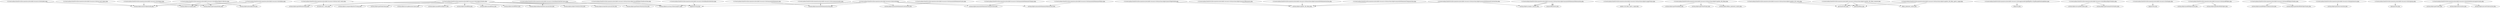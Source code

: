 digraph G {
  "C:\\Users\\sebas\\OneDrive\\Documentos\\sites\\bdd-ressource-brie\\accueil_depot.php" -> "actions/objets/insertObjetDsDb.php";
  "C:\\Users\\sebas\\OneDrive\\Documentos\\sites\\bdd-ressource-brie\\accueil_vente.php" -> "actions/objets/getDBVenteTemp.php";
  "C:\\Users\\sebas\\OneDrive\\Documentos\\sites\\bdd-ressource-brie\\accueil_vente.php" -> "actions/objets/bilanticketDeCaisseAction.php";
  "C:\\Users\\sebas\\OneDrive\\Documentos\\sites\\bdd-ressource-brie\\accueil_vente.php" -> "includes/nav_vente.php";
  "C:\\Users\\sebas\\OneDrive\\Documentos\\sites\\bdd-ressource-brie\\actions\\objets\\insertObjetDsDb.php" -> "actions/objets/update_db_bilan.php";
  "C:\\Users\\sebas\\OneDrive\\Documentos\\sites\\bdd-ressource-brie\\actions\\objets\\meansOfPayment.php" -> "actions/objets/update_db_bilan.php";
  "C:\\Users\\sebas\\OneDrive\\Documentos\\sites\\bdd-ressource-brie\\actions\\objets\\modifObjetsVendusAction.php" -> "actions/objets/currencyToDecimalFct.php";
  "C:\\Users\\sebas\\OneDrive\\Documentos\\sites\\bdd-ressource-brie\\actions\\objets\\moyenDePaiementAction.php" -> "actions/objets/update_db_bilan.php";
  "C:\\Users\\sebas\\OneDrive\\Documentos\\sites\\bdd-ressource-brie\\actions\\objets\\moyenDePaiementCarteAction.php" -> "actions/objets/compte_transac.php";
  "C:\\Users\\sebas\\OneDrive\\Documentos\\sites\\bdd-ressource-brie\\actions\\objets\\moyenDePaiementCarteAction.php" -> "actions/objets/update_db_bilan.php";
  "C:\\Users\\sebas\\OneDrive\\Documentos\\sites\\bdd-ressource-brie\\actions\\objets\\moyenDePaiementChequeAction.php" -> "actions/objets/update_db_bilan.php";
  "C:\\Users\\sebas\\OneDrive\\Documentos\\sites\\bdd-ressource-brie\\actions\\objets\\moyenDePaiementMixteAction.php" -> "actions/objets/compte_transac.php";
  "C:\\Users\\sebas\\OneDrive\\Documentos\\sites\\bdd-ressource-brie\\actions\\objets\\moyenDePaiementMixteAction.php" -> "meansOfPayment.php";
  "C:\\Users\\sebas\\OneDrive\\Documentos\\sites\\bdd-ressource-brie\\actions\\objets\\moyenDePaiementMixteAction.php" -> "actions/objets/compte_transac.php";
  "C:\\Users\\sebas\\OneDrive\\Documentos\\sites\\bdd-ressource-brie\\actions\\objets\\moyenDePaiementMixteAction.php" -> "meansOfPayment.php";
  "C:\\Users\\sebas\\OneDrive\\Documentos\\sites\\bdd-ressource-brie\\actions\\objets\\supprVente.php" -> "update_db_bilan_apres_suppr.php";
  "C:\\Users\\sebas\\OneDrive\\Documentos\\sites\\bdd-ressource-brie\\actions\\objets\\update_db_bilan.php" -> "actions/objets/getPoidsBilan.php";
  "C:\\Users\\sebas\\OneDrive\\Documentos\\sites\\bdd-ressource-brie\\actions\\objets\\update_db_bilan.php" -> "actions/objets/getTotalTicket.php";
  "C:\\Users\\sebas\\OneDrive\\Documentos\\sites\\bdd-ressource-brie\\actions\\objets\\update_db_bilan.php" -> "actions/objets/Bilan_paiement_mixte.php";
  "C:\\Users\\sebas\\OneDrive\\Documentos\\sites\\bdd-ressource-brie\\actions\\objets\\update_db_bilan_apres_suppr.php" -> "getPoidsBilan.php";
  "C:\\Users\\sebas\\OneDrive\\Documentos\\sites\\bdd-ressource-brie\\actions\\objets\\update_db_bilan_apres_suppr.php" -> "getTotalTicket.php";
  "C:\\Users\\sebas\\OneDrive\\Documentos\\sites\\bdd-ressource-brie\\actions\\objets\\update_db_bilan_apres_suppr.php" -> "Bilan_paiement_mixte.php";
  "C:\\Users\\sebas\\OneDrive\\Documentos\\sites\\bdd-ressource-brie\\actions\\objets\\update_db_bilan_manuel.php" -> "getPoidsBilan.php";
  "C:\\Users\\sebas\\OneDrive\\Documentos\\sites\\bdd-ressource-brie\\actions\\objets\\update_db_bilan_manuel.php" -> "getTotalTicket.php";
  "C:\\Users\\sebas\\OneDrive\\Documentos\\sites\\bdd-ressource-brie\\actions\\objets\\update_db_bilan_manuel.php" -> "Bilan_paiement_mixte.php";
  "C:\\Users\\sebas\\OneDrive\\Documentos\\sites\\bdd-ressource-brie\\actions\\objets\\update_db_vente.php" -> "getPoidsBilan.php";
  "C:\\Users\\sebas\\OneDrive\\Documentos\\sites\\bdd-ressource-brie\\actions\\objets\\update_db_vente.php" -> "getTotalTicket.php";
  "C:\\Users\\sebas\\OneDrive\\Documentos\\sites\\bdd-ressource-brie\\app\\models\\fpdf\\fpdf\\src\\Fpdf\\makefont\\makefont.php" -> "ttfparser.php";
  "C:\\Users\\sebas\\OneDrive\\Documentos\\sites\\bdd-ressource-brie\\bilan.php" -> "actions/objets/insertObjetDsDb.php";
  "C:\\Users\\sebas\\OneDrive\\Documentos\\sites\\bdd-ressource-brie\\bilan.php" -> "actions/objets/recupDb.php";
  "C:\\Users\\sebas\\OneDrive\\Documentos\\sites\\bdd-ressource-brie\\bilan.php" -> "actions/objets/getSommePoids.php";
  "C:\\Users\\sebas\\OneDrive\\Documentos\\sites\\bdd-ressource-brie\\bilan.php" -> "actions/objets/miseAJourDb.php";
  "C:\\Users\\sebas\\OneDrive\\Documentos\\sites\\bdd-ressource-brie\\bilanDechetterie.php" -> "app/bootstrap.php";
  "C:\\Users\\sebas\\OneDrive\\Documentos\\sites\\bdd-ressource-brie\\BilanObjetsCollectes.php" -> "actions/objets/insertObjetDsDb.php";
  "C:\\Users\\sebas\\OneDrive\\Documentos\\sites\\bdd-ressource-brie\\BilanObjetsCollectes.php" -> "actions/objets/recupDb.php";
  "C:\\Users\\sebas\\OneDrive\\Documentos\\sites\\bdd-ressource-brie\\BilanObjetsCollectes.php" -> "actions/objets/getSommePoids.php";
  "C:\\Users\\sebas\\OneDrive\\Documentos\\sites\\bdd-ressource-brie\\BilanObjetsCollectes.php" -> "actions/objets/miseAJourDb.php";
  "C:\\Users\\sebas\\OneDrive\\Documentos\\sites\\bdd-ressource-brie\\BilanObjetsVendus.php" -> "actions/objets/recupDBvendus.php";
  "C:\\Users\\sebas\\OneDrive\\Documentos\\sites\\bdd-ressource-brie\\BilanObjetsVendus.php" -> "actions/objets/getSommePrixVendus.php";
  "C:\\Users\\sebas\\OneDrive\\Documentos\\sites\\bdd-ressource-brie\\bilanticketDeCaisse.php" -> "actions/objets/bilanticketDeCaisseAction.php";
  "C:\\Users\\sebas\\OneDrive\\Documentos\\sites\\bdd-ressource-brie\\bilanticketDeCaisse.php" -> "actions/objets/getPanierMoyenAction.php";
  "C:\\Users\\sebas\\OneDrive\\Documentos\\sites\\bdd-ressource-brie\\depot.php" -> "actions/objets/insertObjetDsDb.php";
  "C:\\Users\\sebas\\OneDrive\\Documentos\\sites\\bdd-ressource-brie\\depot.php" -> "actions/objets/recupDb.php";
  "C:\\Users\\sebas\\OneDrive\\Documentos\\sites\\bdd-ressource-brie\\depot.php" -> "actions/objets/getSommePoids.php";
  "C:\\Users\\sebas\\OneDrive\\Documentos\\sites\\bdd-ressource-brie\\index.php" -> "actions/objets/insertObjetDsDb.php";
  "C:\\Users\\sebas\\OneDrive\\Documentos\\sites\\bdd-ressource-brie\\login.php" -> "loginAction.php";
  "C:\\Users\\sebas\\OneDrive\\Documentos\\sites\\bdd-ressource-brie\\modifObjet.php" -> "actions/objets/modifObjetAction.php";  "C:\\Users\\sebas\\OneDrive\\Documentos\\sites\\bdd-ressource-brie\\modifObjet.php" -> "actions/objets/getInfoOfEditObjet.php";
  "C:\\Users\\sebas\\OneDrive\\Documentos\\sites\\bdd-ressource-brie\\modifObjetsVendus.php" -> "actions/objets/modifObjetsVendusAction.php";
  "C:\\Users\\sebas\\OneDrive\\Documentos\\sites\\bdd-ressource-brie\\modifObjetsVendus.php" -> "actions/objets/getInfoOfEditObjetVendu.php";
  "C:\\Users\\sebas\\OneDrive\\Documentos\\sites\\bdd-ressource-brie\\moyenDePaiement.php" -> "actions/objets/moyenDePaiementAction.php";
  "C:\\Users\\sebas\\OneDrive\\Documentos\\sites\\bdd-ressource-brie\\moyenDePaiementCarte.php" -> "actions/objets/moyenDePaiementCarteAction.php";
  "C:\\Users\\sebas\\OneDrive\\Documentos\\sites\\bdd-ressource-brie\\moyenDePaiementCheque.php" -> "actions/objets/moyenDePaiementChequeAction.php";
  "C:\\Users\\sebas\\OneDrive\\Documentos\\sites\\bdd-ressource-brie\\moyenDePaiementMixte.php" -> "actions/objets/moyenDePaiementMixteAction.php";
  "C:\\Users\\sebas\\OneDrive\\Documentos\\sites\\bdd-ressource-brie\\objetsVendus.php" -> "actions/objets/currencyToDecimalFct.php"
  "C:\\Users\\sebas\\OneDrive\\Documentos\\sites\\bdd-ressource-brie\\objetsVendus.php" -> "actions/objets/modifPrixObjetTC.php";
  "C:\\Users\\sebas\\OneDrive\\Documentos\\sites\\bdd-ressource-brie\\objetsVendus.php" -> "actions/objets/modifNbr.php";
  "C:\\Users\\sebas\\OneDrive\\Documentos\\sites\\bdd-ressource-brie\\objetsVendus.php" -> "actions/objets/modifNom.php";
  "C:\\Users\\sebas\\OneDrive\\Documentos\\sites\\bdd-ressource-brie\\objetsVendus.php" -> "actions/objets/objetsVendusAction.php";
  "C:\\Users\\sebas\\OneDrive\\Documentos\\sites\\bdd-ressource-brie\\objetsVendus.php" -> "actions/objets/ticketDeCaisseAction.php";
  "C:\\Users\\sebas\\OneDrive\\Documentos\\sites\\bdd-ressource-brie\\objetsVendus.php" -> "actions/objets/compteObjetDsTCtemp.php";
  "C:\\Users\\sebas\\OneDrive\\Documentos\\sites\\bdd-ressource-brie\\objetsVendus.php" -> "actions/objets/getPoidsTotal.php";
  "C:\\Users\\sebas\\OneDrive\\Documentos\\sites\\bdd-ressource-brie\\objetsVendus.php" -> "actions/objets/getDBVenteTemp.php";
  "C:\\Users\\sebas\\OneDrive\\Documentos\\sites\\bdd-ressource-brie\\objetsVendus.php" -> "actions/objets/modifDate.php";
  "C:\\Users\\sebas\\OneDrive\\Documentos\\sites\\bdd-ressource-brie\\objetsVendus.php" -> "actions/objets/recupBoutonsCaisse.php";
  "C:\\Users\\sebas\\OneDrive\\Documentos\\sites\\bdd-ressource-brie\\objetsVendus.php" -> "app/bootstrap.php";
  "C:\\Users\\sebas\\OneDrive\\Documentos\\sites\\bdd-ressource-brie\\objetsVendus.php" -> "includes/nav_vente.php";
  "C:\\Users\\sebas\\OneDrive\\Documentos\\sites\\bdd-ressource-brie\\prixoeuvre.php" -> "actions/objets/prixoeuvreAction.php";
  "C:\\Users\\sebas\\OneDrive\\Documentos\\sites\\bdd-ressource-brie\\signup.php" -> "signupaction.php"; 
  "C:\\Users\\sebas\\OneDrive\\Documentos\\sites\\bdd-ressource-brie\\sommearendre.php" -> "actions/objets/moyenDePaiementAction.php";
  "C:\\Users\\sebas\\OneDrive\\Documentos\\sites\\bdd-ressource-brie\\ticketdecaisseapresvente.php" -> "actions/objets/getTicket.php";
  "C:\\Users\\sebas\\OneDrive\\Documentos\\sites\\bdd-ressource-brie\\ticketdecaisseapresvente.php" -> "actions/objets/facturation.php";
  "C:\\Users\\sebas\\OneDrive\\Documentos\\sites\\bdd-ressource-brie\\ticketdecaisseapresvente.php" -> "actions/objets/envoieTicketAction.php";
  "C:\\Users\\sebas\\OneDrive\\Documentos\\sites\\bdd-ressource-brie\\verif.php" -> "actions/objets/currencyToDecimalFct.php";
  "C:\\Users\\sebas\\OneDrive\\Documentos\\sites\\bdd-ressource-brie\\verif.php" -> "actions/objets/moyenDePaiementAction.php";
  "C:\\Users\\sebas\\OneDrive\\Documentos\\sites\\bdd-ressource-brie\\verif.php" -> "actions/objets/moyenDePaiementCarteAction.php";
  "C:\\Users\\sebas\\OneDrive\\Documentos\\sites\\bdd-ressource-brie\\verif.php" -> "actions/objets/moyenDePaiementChequeAction.php";
  "C:\\Users\\sebas\\OneDrive\\Documentos\\sites\\bdd-ressource-brie\\verif.php" -> "actions/objets/moyenDePaiementMixteAction.php";
  "C:\\Users\\sebas\\OneDrive\\Documentos\\sites\\bdd-ressource-brie\\verif.php" -> "app/bootstrap.php";
}
